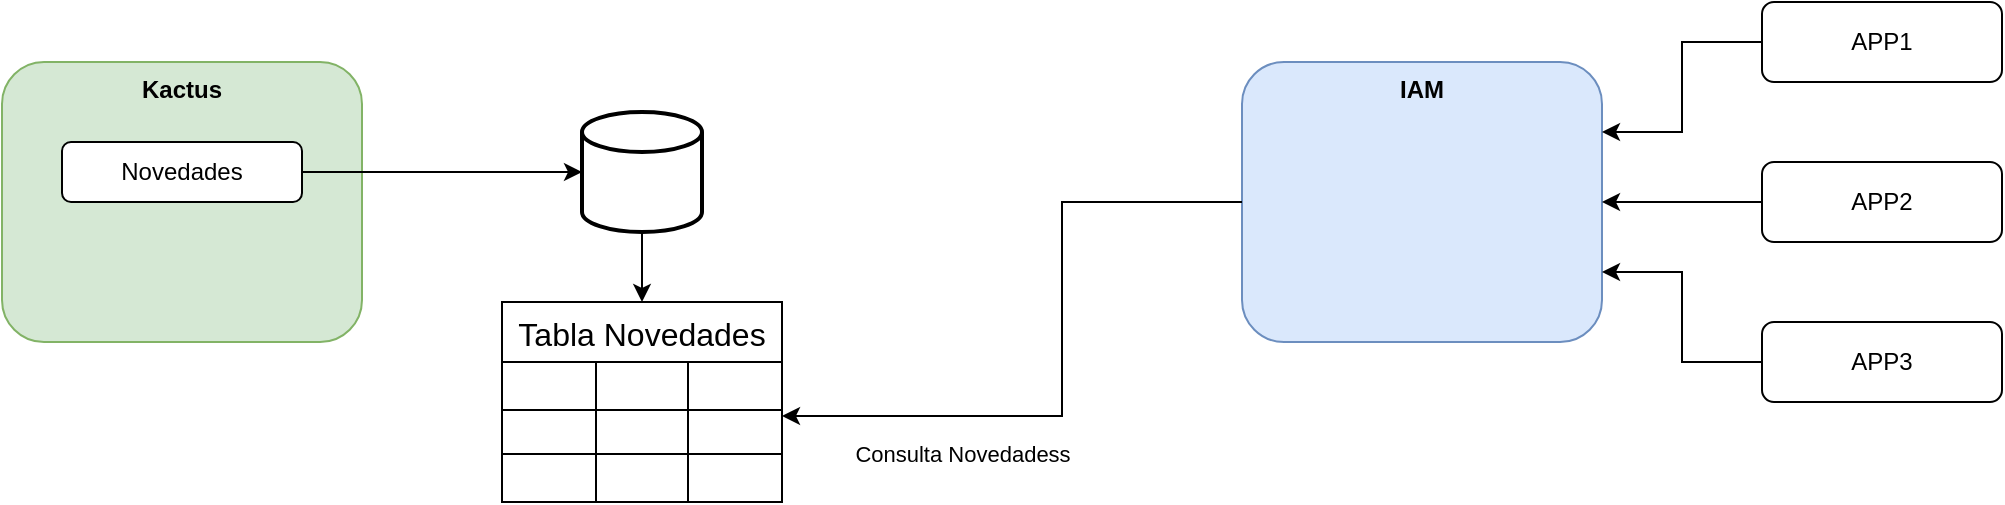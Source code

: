 <mxfile version="25.0.3">
  <diagram name="Page-1" id="cvGQR_CKBCZZWP8tipB_">
    <mxGraphModel dx="1434" dy="752" grid="1" gridSize="10" guides="1" tooltips="1" connect="1" arrows="1" fold="1" page="1" pageScale="1" pageWidth="827" pageHeight="1169" math="0" shadow="0">
      <root>
        <mxCell id="0" />
        <mxCell id="1" parent="0" />
        <mxCell id="kvW1VVwQ4_FO1Fb3OOhK-2" value="&lt;b&gt;Kactus&lt;/b&gt;" style="rounded=1;whiteSpace=wrap;html=1;verticalAlign=top;fillColor=#d5e8d4;strokeColor=#82b366;" vertex="1" parent="1">
          <mxGeometry x="40" y="100" width="180" height="140" as="geometry" />
        </mxCell>
        <mxCell id="kvW1VVwQ4_FO1Fb3OOhK-3" value="Novedades" style="rounded=1;whiteSpace=wrap;html=1;" vertex="1" parent="1">
          <mxGeometry x="70" y="140" width="120" height="30" as="geometry" />
        </mxCell>
        <mxCell id="kvW1VVwQ4_FO1Fb3OOhK-20" style="edgeStyle=orthogonalEdgeStyle;rounded=0;orthogonalLoop=1;jettySize=auto;html=1;" edge="1" parent="1" source="kvW1VVwQ4_FO1Fb3OOhK-4" target="kvW1VVwQ4_FO1Fb3OOhK-6">
          <mxGeometry relative="1" as="geometry" />
        </mxCell>
        <mxCell id="kvW1VVwQ4_FO1Fb3OOhK-4" value="" style="strokeWidth=2;html=1;shape=mxgraph.flowchart.database;whiteSpace=wrap;" vertex="1" parent="1">
          <mxGeometry x="330" y="125" width="60" height="60" as="geometry" />
        </mxCell>
        <mxCell id="kvW1VVwQ4_FO1Fb3OOhK-5" style="edgeStyle=orthogonalEdgeStyle;rounded=0;orthogonalLoop=1;jettySize=auto;html=1;entryX=0;entryY=0.5;entryDx=0;entryDy=0;entryPerimeter=0;" edge="1" parent="1" source="kvW1VVwQ4_FO1Fb3OOhK-3" target="kvW1VVwQ4_FO1Fb3OOhK-4">
          <mxGeometry relative="1" as="geometry" />
        </mxCell>
        <mxCell id="kvW1VVwQ4_FO1Fb3OOhK-6" value="Tabla Novedades" style="shape=table;startSize=30;container=1;collapsible=0;childLayout=tableLayout;strokeColor=default;fontSize=16;" vertex="1" parent="1">
          <mxGeometry x="290" y="220" width="140" height="100" as="geometry" />
        </mxCell>
        <mxCell id="kvW1VVwQ4_FO1Fb3OOhK-7" value="" style="shape=tableRow;horizontal=0;startSize=0;swimlaneHead=0;swimlaneBody=0;strokeColor=inherit;top=0;left=0;bottom=0;right=0;collapsible=0;dropTarget=0;fillColor=none;points=[[0,0.5],[1,0.5]];portConstraint=eastwest;fontSize=16;" vertex="1" parent="kvW1VVwQ4_FO1Fb3OOhK-6">
          <mxGeometry y="30" width="140" height="24" as="geometry" />
        </mxCell>
        <mxCell id="kvW1VVwQ4_FO1Fb3OOhK-8" value="" style="shape=partialRectangle;html=1;whiteSpace=wrap;connectable=0;strokeColor=inherit;overflow=hidden;fillColor=none;top=0;left=0;bottom=0;right=0;pointerEvents=1;fontSize=16;" vertex="1" parent="kvW1VVwQ4_FO1Fb3OOhK-7">
          <mxGeometry width="47" height="24" as="geometry">
            <mxRectangle width="47" height="24" as="alternateBounds" />
          </mxGeometry>
        </mxCell>
        <mxCell id="kvW1VVwQ4_FO1Fb3OOhK-9" value="" style="shape=partialRectangle;html=1;whiteSpace=wrap;connectable=0;strokeColor=inherit;overflow=hidden;fillColor=none;top=0;left=0;bottom=0;right=0;pointerEvents=1;fontSize=16;" vertex="1" parent="kvW1VVwQ4_FO1Fb3OOhK-7">
          <mxGeometry x="47" width="46" height="24" as="geometry">
            <mxRectangle width="46" height="24" as="alternateBounds" />
          </mxGeometry>
        </mxCell>
        <mxCell id="kvW1VVwQ4_FO1Fb3OOhK-10" value="" style="shape=partialRectangle;html=1;whiteSpace=wrap;connectable=0;strokeColor=inherit;overflow=hidden;fillColor=none;top=0;left=0;bottom=0;right=0;pointerEvents=1;fontSize=16;" vertex="1" parent="kvW1VVwQ4_FO1Fb3OOhK-7">
          <mxGeometry x="93" width="47" height="24" as="geometry">
            <mxRectangle width="47" height="24" as="alternateBounds" />
          </mxGeometry>
        </mxCell>
        <mxCell id="kvW1VVwQ4_FO1Fb3OOhK-11" value="" style="shape=tableRow;horizontal=0;startSize=0;swimlaneHead=0;swimlaneBody=0;strokeColor=inherit;top=0;left=0;bottom=0;right=0;collapsible=0;dropTarget=0;fillColor=none;points=[[0,0.5],[1,0.5]];portConstraint=eastwest;fontSize=16;" vertex="1" parent="kvW1VVwQ4_FO1Fb3OOhK-6">
          <mxGeometry y="54" width="140" height="22" as="geometry" />
        </mxCell>
        <mxCell id="kvW1VVwQ4_FO1Fb3OOhK-12" value="" style="shape=partialRectangle;html=1;whiteSpace=wrap;connectable=0;strokeColor=inherit;overflow=hidden;fillColor=none;top=0;left=0;bottom=0;right=0;pointerEvents=1;fontSize=16;" vertex="1" parent="kvW1VVwQ4_FO1Fb3OOhK-11">
          <mxGeometry width="47" height="22" as="geometry">
            <mxRectangle width="47" height="22" as="alternateBounds" />
          </mxGeometry>
        </mxCell>
        <mxCell id="kvW1VVwQ4_FO1Fb3OOhK-13" value="" style="shape=partialRectangle;html=1;whiteSpace=wrap;connectable=0;strokeColor=inherit;overflow=hidden;fillColor=none;top=0;left=0;bottom=0;right=0;pointerEvents=1;fontSize=16;" vertex="1" parent="kvW1VVwQ4_FO1Fb3OOhK-11">
          <mxGeometry x="47" width="46" height="22" as="geometry">
            <mxRectangle width="46" height="22" as="alternateBounds" />
          </mxGeometry>
        </mxCell>
        <mxCell id="kvW1VVwQ4_FO1Fb3OOhK-14" value="" style="shape=partialRectangle;html=1;whiteSpace=wrap;connectable=0;strokeColor=inherit;overflow=hidden;fillColor=none;top=0;left=0;bottom=0;right=0;pointerEvents=1;fontSize=16;" vertex="1" parent="kvW1VVwQ4_FO1Fb3OOhK-11">
          <mxGeometry x="93" width="47" height="22" as="geometry">
            <mxRectangle width="47" height="22" as="alternateBounds" />
          </mxGeometry>
        </mxCell>
        <mxCell id="kvW1VVwQ4_FO1Fb3OOhK-15" value="" style="shape=tableRow;horizontal=0;startSize=0;swimlaneHead=0;swimlaneBody=0;strokeColor=inherit;top=0;left=0;bottom=0;right=0;collapsible=0;dropTarget=0;fillColor=none;points=[[0,0.5],[1,0.5]];portConstraint=eastwest;fontSize=16;" vertex="1" parent="kvW1VVwQ4_FO1Fb3OOhK-6">
          <mxGeometry y="76" width="140" height="24" as="geometry" />
        </mxCell>
        <mxCell id="kvW1VVwQ4_FO1Fb3OOhK-16" value="" style="shape=partialRectangle;html=1;whiteSpace=wrap;connectable=0;strokeColor=inherit;overflow=hidden;fillColor=none;top=0;left=0;bottom=0;right=0;pointerEvents=1;fontSize=16;" vertex="1" parent="kvW1VVwQ4_FO1Fb3OOhK-15">
          <mxGeometry width="47" height="24" as="geometry">
            <mxRectangle width="47" height="24" as="alternateBounds" />
          </mxGeometry>
        </mxCell>
        <mxCell id="kvW1VVwQ4_FO1Fb3OOhK-17" value="" style="shape=partialRectangle;html=1;whiteSpace=wrap;connectable=0;strokeColor=inherit;overflow=hidden;fillColor=none;top=0;left=0;bottom=0;right=0;pointerEvents=1;fontSize=16;" vertex="1" parent="kvW1VVwQ4_FO1Fb3OOhK-15">
          <mxGeometry x="47" width="46" height="24" as="geometry">
            <mxRectangle width="46" height="24" as="alternateBounds" />
          </mxGeometry>
        </mxCell>
        <mxCell id="kvW1VVwQ4_FO1Fb3OOhK-18" value="" style="shape=partialRectangle;html=1;whiteSpace=wrap;connectable=0;strokeColor=inherit;overflow=hidden;fillColor=none;top=0;left=0;bottom=0;right=0;pointerEvents=1;fontSize=16;" vertex="1" parent="kvW1VVwQ4_FO1Fb3OOhK-15">
          <mxGeometry x="93" width="47" height="24" as="geometry">
            <mxRectangle width="47" height="24" as="alternateBounds" />
          </mxGeometry>
        </mxCell>
        <mxCell id="kvW1VVwQ4_FO1Fb3OOhK-22" value="&lt;b&gt;IAM&lt;/b&gt;" style="rounded=1;whiteSpace=wrap;html=1;verticalAlign=top;fillColor=#dae8fc;strokeColor=#6c8ebf;" vertex="1" parent="1">
          <mxGeometry x="660" y="100" width="180" height="140" as="geometry" />
        </mxCell>
        <mxCell id="kvW1VVwQ4_FO1Fb3OOhK-23" style="edgeStyle=orthogonalEdgeStyle;rounded=0;orthogonalLoop=1;jettySize=auto;html=1;entryX=1;entryY=0.136;entryDx=0;entryDy=0;entryPerimeter=0;" edge="1" parent="1" source="kvW1VVwQ4_FO1Fb3OOhK-22" target="kvW1VVwQ4_FO1Fb3OOhK-11">
          <mxGeometry relative="1" as="geometry">
            <Array as="points">
              <mxPoint x="570" y="170" />
              <mxPoint x="570" y="277" />
            </Array>
          </mxGeometry>
        </mxCell>
        <mxCell id="kvW1VVwQ4_FO1Fb3OOhK-24" value="Consulta Novedadess" style="edgeLabel;html=1;align=center;verticalAlign=middle;resizable=0;points=[];" vertex="1" connectable="0" parent="kvW1VVwQ4_FO1Fb3OOhK-23">
          <mxGeometry x="0.691" y="1" relative="1" as="geometry">
            <mxPoint x="38" y="18" as="offset" />
          </mxGeometry>
        </mxCell>
        <mxCell id="kvW1VVwQ4_FO1Fb3OOhK-28" style="edgeStyle=orthogonalEdgeStyle;rounded=0;orthogonalLoop=1;jettySize=auto;html=1;entryX=1;entryY=0.25;entryDx=0;entryDy=0;" edge="1" parent="1" source="kvW1VVwQ4_FO1Fb3OOhK-25" target="kvW1VVwQ4_FO1Fb3OOhK-22">
          <mxGeometry relative="1" as="geometry" />
        </mxCell>
        <mxCell id="kvW1VVwQ4_FO1Fb3OOhK-25" value="APP1" style="rounded=1;whiteSpace=wrap;html=1;" vertex="1" parent="1">
          <mxGeometry x="920" y="70" width="120" height="40" as="geometry" />
        </mxCell>
        <mxCell id="kvW1VVwQ4_FO1Fb3OOhK-29" style="edgeStyle=orthogonalEdgeStyle;rounded=0;orthogonalLoop=1;jettySize=auto;html=1;entryX=1;entryY=0.5;entryDx=0;entryDy=0;" edge="1" parent="1" source="kvW1VVwQ4_FO1Fb3OOhK-26" target="kvW1VVwQ4_FO1Fb3OOhK-22">
          <mxGeometry relative="1" as="geometry" />
        </mxCell>
        <mxCell id="kvW1VVwQ4_FO1Fb3OOhK-26" value="APP2" style="rounded=1;whiteSpace=wrap;html=1;" vertex="1" parent="1">
          <mxGeometry x="920" y="150" width="120" height="40" as="geometry" />
        </mxCell>
        <mxCell id="kvW1VVwQ4_FO1Fb3OOhK-31" style="edgeStyle=orthogonalEdgeStyle;rounded=0;orthogonalLoop=1;jettySize=auto;html=1;entryX=1;entryY=0.75;entryDx=0;entryDy=0;" edge="1" parent="1" source="kvW1VVwQ4_FO1Fb3OOhK-27" target="kvW1VVwQ4_FO1Fb3OOhK-22">
          <mxGeometry relative="1" as="geometry" />
        </mxCell>
        <mxCell id="kvW1VVwQ4_FO1Fb3OOhK-27" value="APP3" style="rounded=1;whiteSpace=wrap;html=1;" vertex="1" parent="1">
          <mxGeometry x="920" y="230" width="120" height="40" as="geometry" />
        </mxCell>
      </root>
    </mxGraphModel>
  </diagram>
</mxfile>
